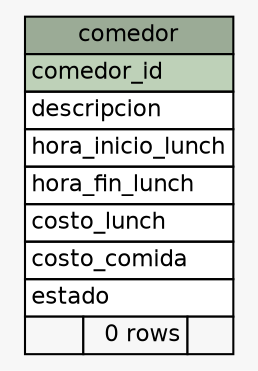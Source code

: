 // dot 2.26.3 on Linux 3.2.0-4-686-pae
// SchemaSpy rev 590
digraph "comedor" {
  graph [
    rankdir="RL"
    bgcolor="#f7f7f7"
    nodesep="0.18"
    ranksep="0.46"
    fontname="Helvetica"
    fontsize="11"
  ];
  node [
    fontname="Helvetica"
    fontsize="11"
    shape="plaintext"
  ];
  edge [
    arrowsize="0.8"
  ];
  "comedor" [
    label=<
    <TABLE BORDER="0" CELLBORDER="1" CELLSPACING="0" BGCOLOR="#ffffff">
      <TR><TD COLSPAN="3" BGCOLOR="#9bab96" ALIGN="CENTER">comedor</TD></TR>
      <TR><TD PORT="comedor_id" COLSPAN="3" BGCOLOR="#bed1b8" ALIGN="LEFT">comedor_id</TD></TR>
      <TR><TD PORT="descripcion" COLSPAN="3" ALIGN="LEFT">descripcion</TD></TR>
      <TR><TD PORT="hora_inicio_lunch" COLSPAN="3" ALIGN="LEFT">hora_inicio_lunch</TD></TR>
      <TR><TD PORT="hora_fin_lunch" COLSPAN="3" ALIGN="LEFT">hora_fin_lunch</TD></TR>
      <TR><TD PORT="costo_lunch" COLSPAN="3" ALIGN="LEFT">costo_lunch</TD></TR>
      <TR><TD PORT="costo_comida" COLSPAN="3" ALIGN="LEFT">costo_comida</TD></TR>
      <TR><TD PORT="estado" COLSPAN="3" ALIGN="LEFT">estado</TD></TR>
      <TR><TD ALIGN="LEFT" BGCOLOR="#f7f7f7">  </TD><TD ALIGN="RIGHT" BGCOLOR="#f7f7f7">0 rows</TD><TD ALIGN="RIGHT" BGCOLOR="#f7f7f7">  </TD></TR>
    </TABLE>>
    URL="tables/comedor.html"
    tooltip="comedor"
  ];
}
